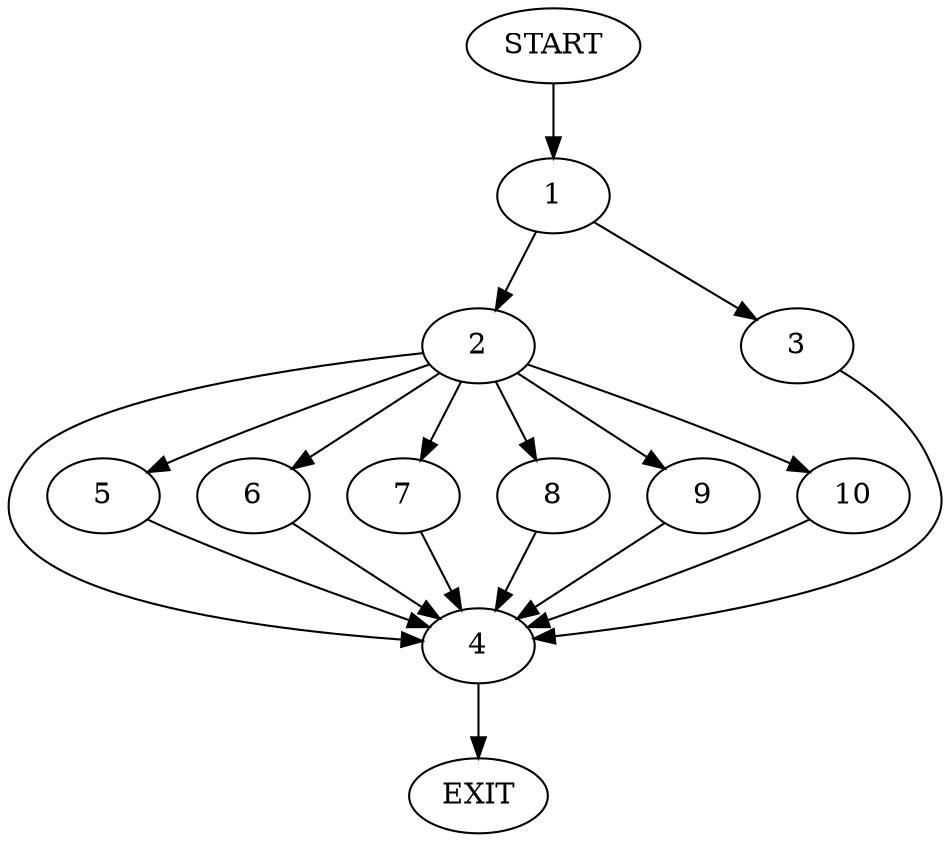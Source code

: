 digraph {
0 [label="START"]
11 [label="EXIT"]
0 -> 1
1 -> 2
1 -> 3
3 -> 4
2 -> 5
2 -> 6
2 -> 7
2 -> 8
2 -> 9
2 -> 10
2 -> 4
4 -> 11
8 -> 4
10 -> 4
7 -> 4
9 -> 4
5 -> 4
6 -> 4
}
